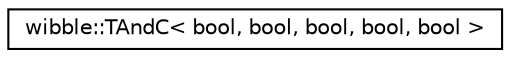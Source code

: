 digraph G
{
  edge [fontname="Helvetica",fontsize="10",labelfontname="Helvetica",labelfontsize="10"];
  node [fontname="Helvetica",fontsize="10",shape=record];
  rankdir="LR";
  Node1 [label="wibble::TAndC\< bool, bool, bool, bool, bool \>",height=0.2,width=0.4,color="black", fillcolor="white", style="filled",URL="$structwibble_1_1TAndC.html"];
}
